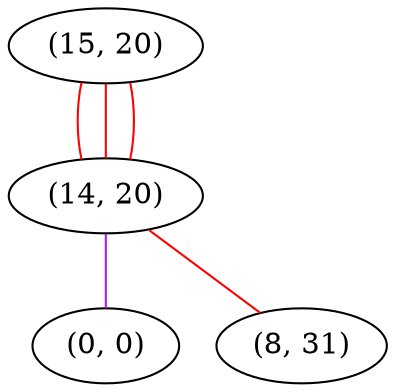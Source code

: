 graph "" {
"(15, 20)";
"(14, 20)";
"(0, 0)";
"(8, 31)";
"(15, 20)" -- "(14, 20)"  [color=red, key=0, weight=1];
"(15, 20)" -- "(14, 20)"  [color=red, key=1, weight=1];
"(15, 20)" -- "(14, 20)"  [color=red, key=2, weight=1];
"(14, 20)" -- "(0, 0)"  [color=purple, key=0, weight=4];
"(14, 20)" -- "(8, 31)"  [color=red, key=0, weight=1];
}
